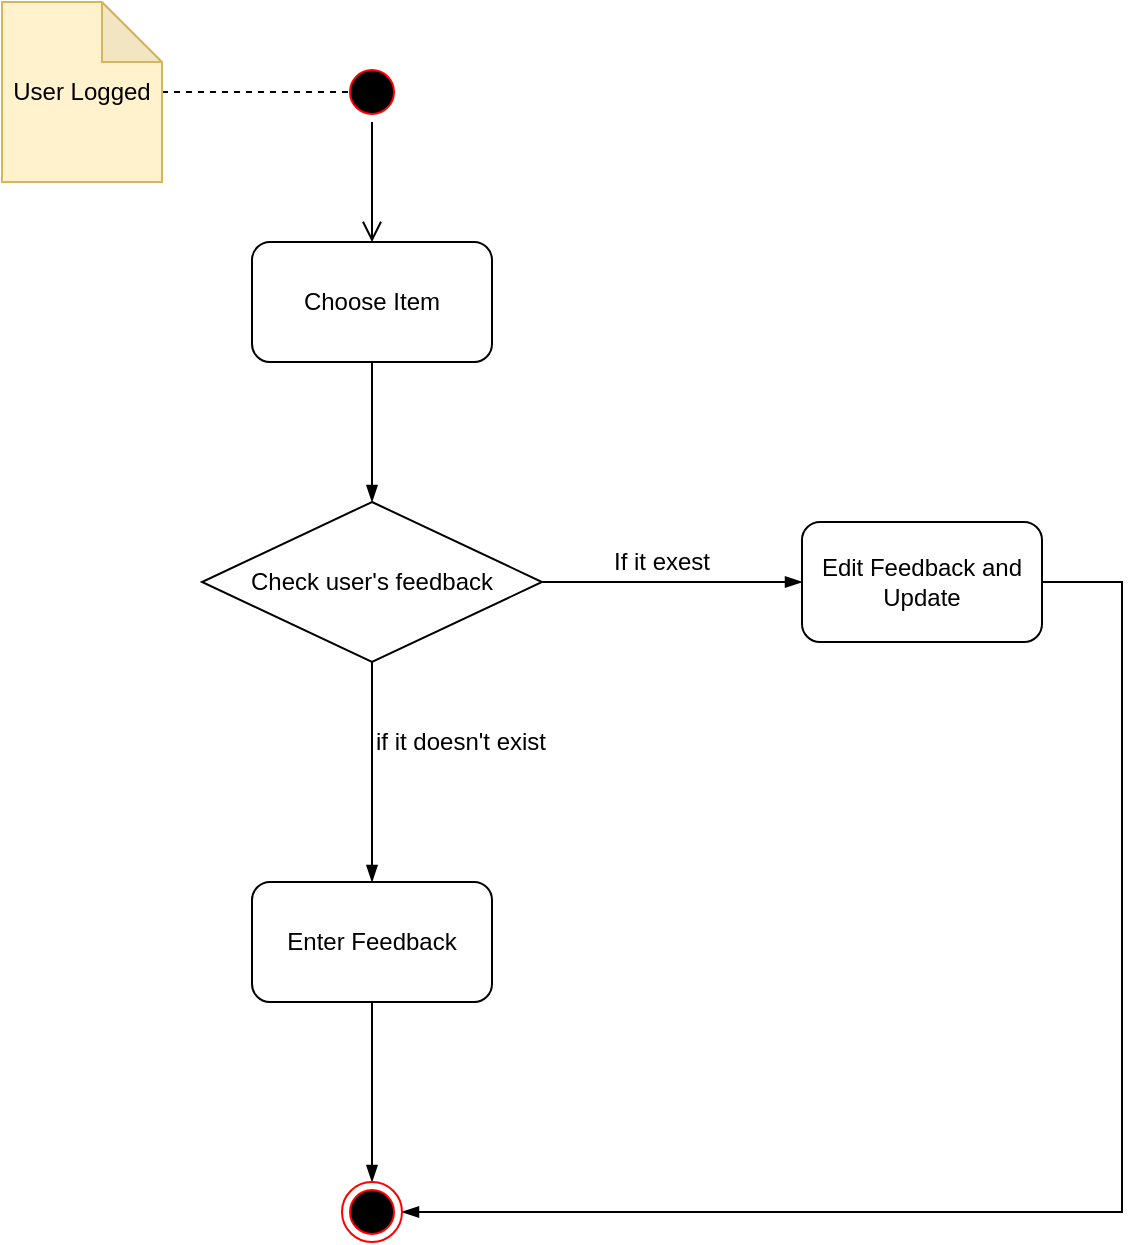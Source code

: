 <mxfile version="10.6.7" type="device"><diagram id="mVl24CzvdTMQh9rC8Np7" name="Page-1"><mxGraphModel dx="1394" dy="765" grid="1" gridSize="10" guides="1" tooltips="1" connect="1" arrows="1" fold="1" page="1" pageScale="1" pageWidth="850" pageHeight="1100" math="0" shadow="0"><root><mxCell id="0"/><mxCell id="1" parent="0"/><mxCell id="HyI_uk6x5QskxEAMabcL-1" value="" style="ellipse;html=1;shape=startState;fillColor=#000000;strokeColor=#ff0000;" parent="1" vertex="1"><mxGeometry x="410" y="60" width="30" height="30" as="geometry"/></mxCell><mxCell id="HyI_uk6x5QskxEAMabcL-2" value="" style="edgeStyle=orthogonalEdgeStyle;html=1;verticalAlign=bottom;endArrow=open;endSize=8;" parent="1" source="HyI_uk6x5QskxEAMabcL-1" edge="1"><mxGeometry relative="1" as="geometry"><mxPoint x="425" y="150" as="targetPoint"/></mxGeometry></mxCell><mxCell id="HyI_uk6x5QskxEAMabcL-10" style="edgeStyle=orthogonalEdgeStyle;rounded=0;orthogonalLoop=1;jettySize=auto;html=1;entryX=0.5;entryY=0;entryDx=0;entryDy=0;endArrow=blockThin;endFill=1;" parent="1" source="HyI_uk6x5QskxEAMabcL-3" target="HyI_uk6x5QskxEAMabcL-6" edge="1"><mxGeometry relative="1" as="geometry"/></mxCell><mxCell id="HyI_uk6x5QskxEAMabcL-3" value="Choose Item" style="rounded=1;whiteSpace=wrap;html=1;" parent="1" vertex="1"><mxGeometry x="365" y="150" width="120" height="60" as="geometry"/></mxCell><mxCell id="HyI_uk6x5QskxEAMabcL-5" style="edgeStyle=orthogonalEdgeStyle;rounded=0;orthogonalLoop=1;jettySize=auto;html=1;endArrow=none;endFill=0;dashed=1;" parent="1" source="HyI_uk6x5QskxEAMabcL-4" edge="1"><mxGeometry relative="1" as="geometry"><mxPoint x="420" y="75" as="targetPoint"/></mxGeometry></mxCell><mxCell id="HyI_uk6x5QskxEAMabcL-4" value="User Logged" style="shape=note;whiteSpace=wrap;html=1;backgroundOutline=1;darkOpacity=0.05;fillColor=#fff2cc;strokeColor=#d6b656;" parent="1" vertex="1"><mxGeometry x="240" y="30" width="80" height="90" as="geometry"/></mxCell><mxCell id="HyI_uk6x5QskxEAMabcL-8" style="edgeStyle=orthogonalEdgeStyle;rounded=0;orthogonalLoop=1;jettySize=auto;html=1;exitX=1;exitY=0.5;exitDx=0;exitDy=0;entryX=0;entryY=0.5;entryDx=0;entryDy=0;endArrow=blockThin;endFill=1;" parent="1" source="HyI_uk6x5QskxEAMabcL-6" target="HyI_uk6x5QskxEAMabcL-7" edge="1"><mxGeometry relative="1" as="geometry"/></mxCell><mxCell id="HyI_uk6x5QskxEAMabcL-12" style="edgeStyle=orthogonalEdgeStyle;rounded=0;orthogonalLoop=1;jettySize=auto;html=1;endArrow=blockThin;endFill=1;" parent="1" source="HyI_uk6x5QskxEAMabcL-6" target="HyI_uk6x5QskxEAMabcL-11" edge="1"><mxGeometry relative="1" as="geometry"/></mxCell><mxCell id="HyI_uk6x5QskxEAMabcL-6" value="Check user's feedback" style="rhombus;whiteSpace=wrap;html=1;" parent="1" vertex="1"><mxGeometry x="340" y="280" width="170" height="80" as="geometry"/></mxCell><mxCell id="HyI_uk6x5QskxEAMabcL-16" style="edgeStyle=orthogonalEdgeStyle;rounded=0;orthogonalLoop=1;jettySize=auto;html=1;endArrow=blockThin;endFill=1;entryX=1;entryY=0.5;entryDx=0;entryDy=0;" parent="1" source="HyI_uk6x5QskxEAMabcL-7" target="HyI_uk6x5QskxEAMabcL-14" edge="1"><mxGeometry relative="1" as="geometry"><mxPoint x="740" y="640" as="targetPoint"/><Array as="points"><mxPoint x="800" y="320"/><mxPoint x="800" y="635"/></Array></mxGeometry></mxCell><mxCell id="HyI_uk6x5QskxEAMabcL-7" value="Edit Feedback and Update&lt;br&gt;" style="rounded=1;whiteSpace=wrap;html=1;" parent="1" vertex="1"><mxGeometry x="640" y="290" width="120" height="60" as="geometry"/></mxCell><mxCell id="HyI_uk6x5QskxEAMabcL-9" value="If it exest" style="text;html=1;strokeColor=none;fillColor=none;align=center;verticalAlign=middle;whiteSpace=wrap;rounded=0;" parent="1" vertex="1"><mxGeometry x="540" y="300" width="60" height="20" as="geometry"/></mxCell><mxCell id="HyI_uk6x5QskxEAMabcL-15" style="edgeStyle=orthogonalEdgeStyle;rounded=0;orthogonalLoop=1;jettySize=auto;html=1;entryX=0.5;entryY=0;entryDx=0;entryDy=0;endArrow=blockThin;endFill=1;" parent="1" source="HyI_uk6x5QskxEAMabcL-11" target="HyI_uk6x5QskxEAMabcL-14" edge="1"><mxGeometry relative="1" as="geometry"/></mxCell><mxCell id="HyI_uk6x5QskxEAMabcL-11" value="Enter Feedback" style="rounded=1;whiteSpace=wrap;html=1;" parent="1" vertex="1"><mxGeometry x="365" y="470" width="120" height="60" as="geometry"/></mxCell><mxCell id="HyI_uk6x5QskxEAMabcL-13" value="if it doesn't exist" style="text;html=1;resizable=0;points=[];autosize=1;align=left;verticalAlign=top;spacingTop=-4;" parent="1" vertex="1"><mxGeometry x="425" y="390" width="100" height="20" as="geometry"/></mxCell><mxCell id="HyI_uk6x5QskxEAMabcL-14" value="" style="ellipse;html=1;shape=endState;fillColor=#000000;strokeColor=#ff0000;" parent="1" vertex="1"><mxGeometry x="410" y="620" width="30" height="30" as="geometry"/></mxCell></root></mxGraphModel></diagram></mxfile>